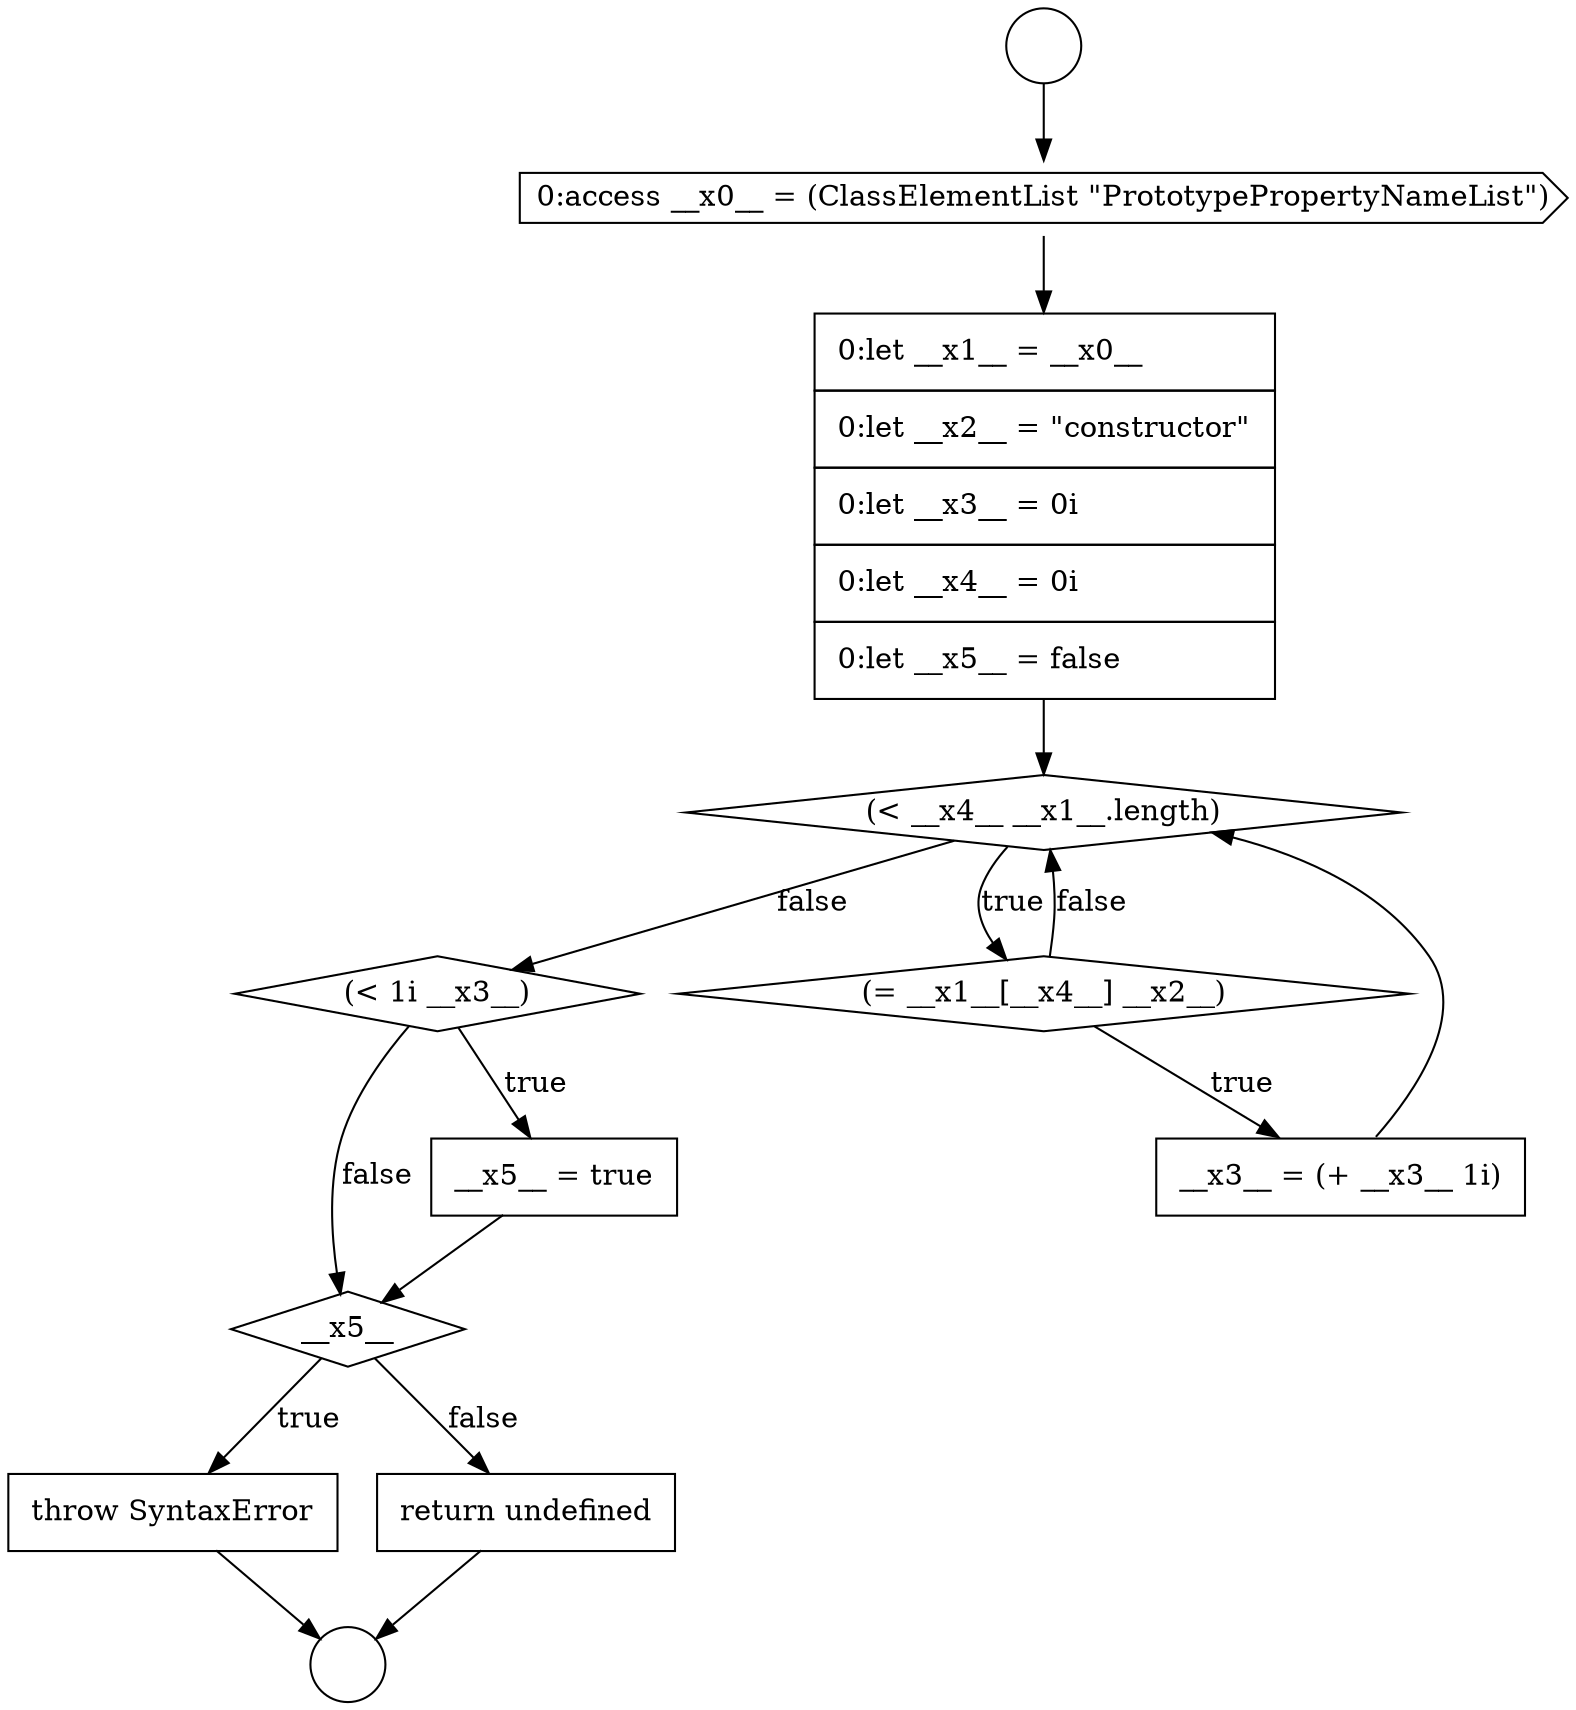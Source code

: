 digraph {
  node18082 [shape=cds, label=<<font color="black">0:access __x0__ = (ClassElementList &quot;PrototypePropertyNameList&quot;)</font>> color="black" fillcolor="white" style=filled]
  node18090 [shape=none, margin=0, label=<<font color="black">
    <table border="0" cellborder="1" cellspacing="0" cellpadding="10">
      <tr><td align="left">throw SyntaxError</td></tr>
    </table>
  </font>> color="black" fillcolor="white" style=filled]
  node18084 [shape=diamond, label=<<font color="black">(&lt; __x4__ __x1__.length)</font>> color="black" fillcolor="white" style=filled]
  node18081 [shape=circle label=" " color="black" fillcolor="white" style=filled]
  node18091 [shape=none, margin=0, label=<<font color="black">
    <table border="0" cellborder="1" cellspacing="0" cellpadding="10">
      <tr><td align="left">return undefined</td></tr>
    </table>
  </font>> color="black" fillcolor="white" style=filled]
  node18087 [shape=diamond, label=<<font color="black">(&lt; 1i __x3__)</font>> color="black" fillcolor="white" style=filled]
  node18080 [shape=circle label=" " color="black" fillcolor="white" style=filled]
  node18086 [shape=none, margin=0, label=<<font color="black">
    <table border="0" cellborder="1" cellspacing="0" cellpadding="10">
      <tr><td align="left">__x3__ = (+ __x3__ 1i)</td></tr>
    </table>
  </font>> color="black" fillcolor="white" style=filled]
  node18089 [shape=diamond, label=<<font color="black">__x5__</font>> color="black" fillcolor="white" style=filled]
  node18085 [shape=diamond, label=<<font color="black">(= __x1__[__x4__] __x2__)</font>> color="black" fillcolor="white" style=filled]
  node18083 [shape=none, margin=0, label=<<font color="black">
    <table border="0" cellborder="1" cellspacing="0" cellpadding="10">
      <tr><td align="left">0:let __x1__ = __x0__</td></tr>
      <tr><td align="left">0:let __x2__ = &quot;constructor&quot;</td></tr>
      <tr><td align="left">0:let __x3__ = 0i</td></tr>
      <tr><td align="left">0:let __x4__ = 0i</td></tr>
      <tr><td align="left">0:let __x5__ = false</td></tr>
    </table>
  </font>> color="black" fillcolor="white" style=filled]
  node18088 [shape=none, margin=0, label=<<font color="black">
    <table border="0" cellborder="1" cellspacing="0" cellpadding="10">
      <tr><td align="left">__x5__ = true</td></tr>
    </table>
  </font>> color="black" fillcolor="white" style=filled]
  node18090 -> node18081 [ color="black"]
  node18082 -> node18083 [ color="black"]
  node18089 -> node18090 [label=<<font color="black">true</font>> color="black"]
  node18089 -> node18091 [label=<<font color="black">false</font>> color="black"]
  node18087 -> node18088 [label=<<font color="black">true</font>> color="black"]
  node18087 -> node18089 [label=<<font color="black">false</font>> color="black"]
  node18083 -> node18084 [ color="black"]
  node18085 -> node18086 [label=<<font color="black">true</font>> color="black"]
  node18085 -> node18084 [label=<<font color="black">false</font>> color="black"]
  node18080 -> node18082 [ color="black"]
  node18084 -> node18085 [label=<<font color="black">true</font>> color="black"]
  node18084 -> node18087 [label=<<font color="black">false</font>> color="black"]
  node18086 -> node18084 [ color="black"]
  node18088 -> node18089 [ color="black"]
  node18091 -> node18081 [ color="black"]
}
